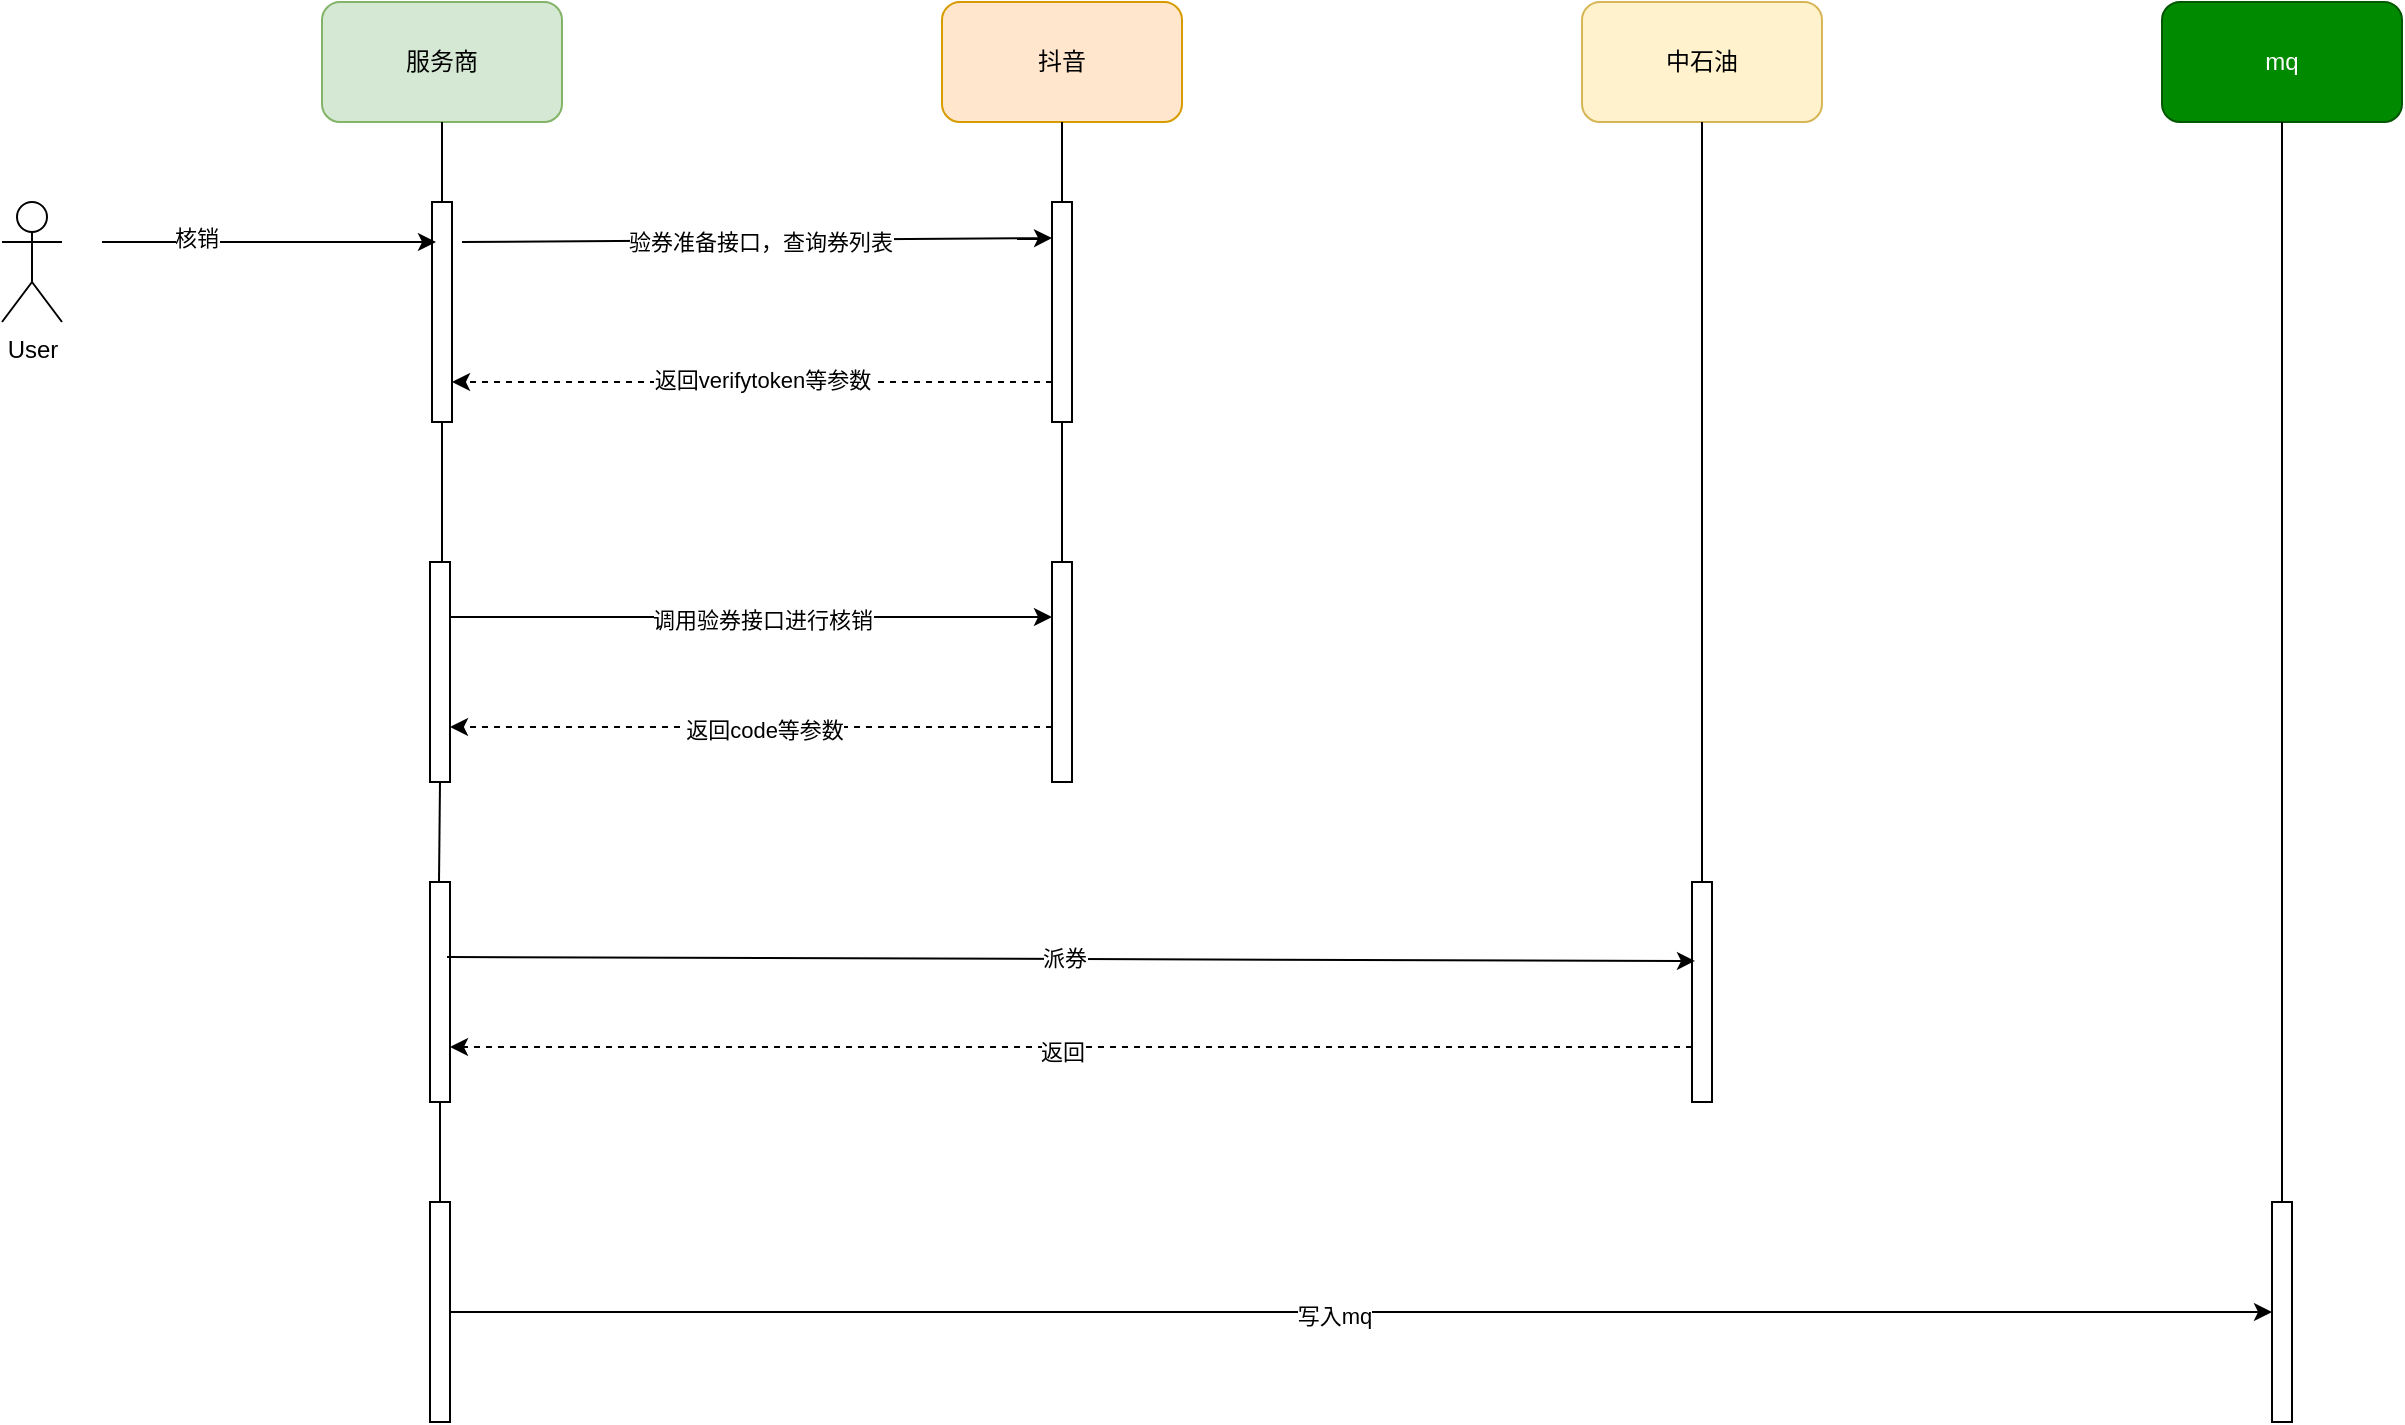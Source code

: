 <mxfile version="24.3.1" type="github">
  <diagram name="第 1 页" id="pve0NRQpCfyvnFZcZqz9">
    <mxGraphModel dx="1420" dy="705" grid="1" gridSize="10" guides="1" tooltips="1" connect="1" arrows="1" fold="1" page="1" pageScale="1" pageWidth="827" pageHeight="1169" background="none" math="0" shadow="0">
      <root>
        <mxCell id="0" />
        <mxCell id="1" parent="0" />
        <mxCell id="o8nqJPVt-zvEMNnkmq4Q-1" value="服务商" style="rounded=1;whiteSpace=wrap;html=1;fillColor=#d5e8d4;strokeColor=#82b366;" parent="1" vertex="1">
          <mxGeometry x="310" width="120" height="60" as="geometry" />
        </mxCell>
        <mxCell id="o8nqJPVt-zvEMNnkmq4Q-2" value="User&lt;div&gt;&lt;br&gt;&lt;/div&gt;" style="shape=umlActor;verticalLabelPosition=bottom;verticalAlign=top;html=1;outlineConnect=0;" parent="1" vertex="1">
          <mxGeometry x="150" y="100" width="30" height="60" as="geometry" />
        </mxCell>
        <mxCell id="o8nqJPVt-zvEMNnkmq4Q-5" value="抖音" style="rounded=1;whiteSpace=wrap;html=1;fillColor=#ffe6cc;strokeColor=#d79b00;" parent="1" vertex="1">
          <mxGeometry x="620" width="120" height="60" as="geometry" />
        </mxCell>
        <mxCell id="o8nqJPVt-zvEMNnkmq4Q-9" value="" style="rounded=0;whiteSpace=wrap;html=1;direction=south;" parent="1" vertex="1">
          <mxGeometry x="365" y="100" width="10" height="110" as="geometry" />
        </mxCell>
        <mxCell id="o8nqJPVt-zvEMNnkmq4Q-11" value="" style="endArrow=none;html=1;rounded=0;entryX=0.5;entryY=1;entryDx=0;entryDy=0;exitX=0;exitY=0.5;exitDx=0;exitDy=0;" parent="1" source="o8nqJPVt-zvEMNnkmq4Q-9" target="o8nqJPVt-zvEMNnkmq4Q-1" edge="1">
          <mxGeometry width="50" height="50" relative="1" as="geometry">
            <mxPoint x="450" y="140" as="sourcePoint" />
            <mxPoint x="500" y="90" as="targetPoint" />
          </mxGeometry>
        </mxCell>
        <mxCell id="o8nqJPVt-zvEMNnkmq4Q-12" value="" style="endArrow=classic;html=1;rounded=0;entryX=0.182;entryY=0.8;entryDx=0;entryDy=0;entryPerimeter=0;" parent="1" target="o8nqJPVt-zvEMNnkmq4Q-9" edge="1">
          <mxGeometry width="50" height="50" relative="1" as="geometry">
            <mxPoint x="200" y="120" as="sourcePoint" />
            <mxPoint x="360" y="120" as="targetPoint" />
          </mxGeometry>
        </mxCell>
        <mxCell id="o8nqJPVt-zvEMNnkmq4Q-14" value="核销" style="edgeLabel;html=1;align=center;verticalAlign=middle;resizable=0;points=[];" parent="o8nqJPVt-zvEMNnkmq4Q-12" vertex="1" connectable="0">
          <mxGeometry x="-0.438" y="2" relative="1" as="geometry">
            <mxPoint as="offset" />
          </mxGeometry>
        </mxCell>
        <mxCell id="o8nqJPVt-zvEMNnkmq4Q-19" value="" style="endArrow=classic;html=1;rounded=0;exitX=0.182;exitY=-0.5;exitDx=0;exitDy=0;exitPerimeter=0;entryX=0.164;entryY=1;entryDx=0;entryDy=0;entryPerimeter=0;" parent="1" source="o8nqJPVt-zvEMNnkmq4Q-9" target="o8nqJPVt-zvEMNnkmq4Q-22" edge="1">
          <mxGeometry width="50" height="50" relative="1" as="geometry">
            <mxPoint x="450" y="140" as="sourcePoint" />
            <mxPoint x="654" y="118.37" as="targetPoint" />
          </mxGeometry>
        </mxCell>
        <mxCell id="o8nqJPVt-zvEMNnkmq4Q-20" value="验券准备接口，查询券列表" style="edgeLabel;html=1;align=center;verticalAlign=middle;resizable=0;points=[];" parent="o8nqJPVt-zvEMNnkmq4Q-19" vertex="1" connectable="0">
          <mxGeometry x="-0.633" relative="1" as="geometry">
            <mxPoint x="95" as="offset" />
          </mxGeometry>
        </mxCell>
        <mxCell id="nJhTN-xELW21ojM_PChQ-7" value="" style="edgeStyle=orthogonalEdgeStyle;rounded=0;orthogonalLoop=1;jettySize=auto;html=1;strokeColor=default;strokeWidth=1;endArrow=none;endFill=0;" parent="1" source="o8nqJPVt-zvEMNnkmq4Q-22" target="nJhTN-xELW21ojM_PChQ-2" edge="1">
          <mxGeometry relative="1" as="geometry" />
        </mxCell>
        <mxCell id="nJhTN-xELW21ojM_PChQ-9" style="edgeStyle=orthogonalEdgeStyle;rounded=0;orthogonalLoop=1;jettySize=auto;html=1;entryX=0.5;entryY=0;entryDx=0;entryDy=0;dashed=1;" parent="1" edge="1">
          <mxGeometry relative="1" as="geometry">
            <mxPoint x="675" y="190" as="sourcePoint" />
            <mxPoint x="375" y="190" as="targetPoint" />
          </mxGeometry>
        </mxCell>
        <mxCell id="nJhTN-xELW21ojM_PChQ-10" value="返回verifytoken等参数" style="edgeLabel;html=1;align=center;verticalAlign=middle;resizable=0;points=[];" parent="nJhTN-xELW21ojM_PChQ-9" vertex="1" connectable="0">
          <mxGeometry x="0.263" y="-1" relative="1" as="geometry">
            <mxPoint x="44" as="offset" />
          </mxGeometry>
        </mxCell>
        <mxCell id="o8nqJPVt-zvEMNnkmq4Q-22" value="" style="rounded=0;whiteSpace=wrap;html=1;direction=south;" parent="1" vertex="1">
          <mxGeometry x="675" y="100" width="10" height="110" as="geometry" />
        </mxCell>
        <mxCell id="nJhTN-xELW21ojM_PChQ-1" value="" style="rounded=0;whiteSpace=wrap;html=1;direction=south;" parent="1" vertex="1">
          <mxGeometry x="364" y="280" width="10" height="110" as="geometry" />
        </mxCell>
        <mxCell id="nJhTN-xELW21ojM_PChQ-2" value="" style="rounded=0;whiteSpace=wrap;html=1;direction=south;" parent="1" vertex="1">
          <mxGeometry x="675" y="280" width="10" height="110" as="geometry" />
        </mxCell>
        <mxCell id="nJhTN-xELW21ojM_PChQ-5" value="" style="endArrow=none;html=1;rounded=0;" parent="1" edge="1">
          <mxGeometry width="50" height="50" relative="1" as="geometry">
            <mxPoint x="370" y="280" as="sourcePoint" />
            <mxPoint x="370" y="210" as="targetPoint" />
          </mxGeometry>
        </mxCell>
        <mxCell id="nJhTN-xELW21ojM_PChQ-20" value="" style="endArrow=classic;html=1;rounded=0;exitX=0.25;exitY=0;exitDx=0;exitDy=0;entryX=0.25;entryY=1;entryDx=0;entryDy=0;" parent="1" source="nJhTN-xELW21ojM_PChQ-1" target="nJhTN-xELW21ojM_PChQ-2" edge="1">
          <mxGeometry width="50" height="50" relative="1" as="geometry">
            <mxPoint x="400" y="250" as="sourcePoint" />
            <mxPoint x="670" y="308" as="targetPoint" />
          </mxGeometry>
        </mxCell>
        <mxCell id="nJhTN-xELW21ojM_PChQ-21" value="调用验券接口进行核销" style="edgeLabel;html=1;align=center;verticalAlign=middle;resizable=0;points=[];" parent="nJhTN-xELW21ojM_PChQ-20" vertex="1" connectable="0">
          <mxGeometry x="0.032" relative="1" as="geometry">
            <mxPoint y="1" as="offset" />
          </mxGeometry>
        </mxCell>
        <mxCell id="nJhTN-xELW21ojM_PChQ-23" value="" style="endArrow=classic;html=1;rounded=0;entryX=0.75;entryY=0;entryDx=0;entryDy=0;exitX=0.75;exitY=1;exitDx=0;exitDy=0;dashed=1;" parent="1" source="nJhTN-xELW21ojM_PChQ-2" target="nJhTN-xELW21ojM_PChQ-1" edge="1">
          <mxGeometry width="50" height="50" relative="1" as="geometry">
            <mxPoint x="400" y="250" as="sourcePoint" />
            <mxPoint x="450" y="200" as="targetPoint" />
          </mxGeometry>
        </mxCell>
        <mxCell id="nJhTN-xELW21ojM_PChQ-24" value="返回code等参数" style="edgeLabel;html=1;align=center;verticalAlign=middle;resizable=0;points=[];" parent="nJhTN-xELW21ojM_PChQ-23" vertex="1" connectable="0">
          <mxGeometry x="0.193" y="1" relative="1" as="geometry">
            <mxPoint x="35" as="offset" />
          </mxGeometry>
        </mxCell>
        <mxCell id="nJhTN-xELW21ojM_PChQ-25" value="中石油" style="rounded=1;whiteSpace=wrap;html=1;fillColor=#fff2cc;strokeColor=#d6b656;" parent="1" vertex="1">
          <mxGeometry x="940" width="120" height="60" as="geometry" />
        </mxCell>
        <mxCell id="nJhTN-xELW21ojM_PChQ-26" value="" style="rounded=0;whiteSpace=wrap;html=1;direction=south;" parent="1" vertex="1">
          <mxGeometry x="364" y="440" width="10" height="110" as="geometry" />
        </mxCell>
        <mxCell id="nJhTN-xELW21ojM_PChQ-27" value="" style="endArrow=none;html=1;rounded=0;" parent="1" edge="1">
          <mxGeometry width="50" height="50" relative="1" as="geometry">
            <mxPoint x="368.5" y="440" as="sourcePoint" />
            <mxPoint x="369" y="390" as="targetPoint" />
          </mxGeometry>
        </mxCell>
        <mxCell id="nJhTN-xELW21ojM_PChQ-28" value="" style="rounded=0;whiteSpace=wrap;html=1;direction=south;" parent="1" vertex="1">
          <mxGeometry x="995" y="440" width="10" height="110" as="geometry" />
        </mxCell>
        <mxCell id="nJhTN-xELW21ojM_PChQ-29" value="" style="edgeStyle=orthogonalEdgeStyle;rounded=0;orthogonalLoop=1;jettySize=auto;html=1;strokeColor=default;strokeWidth=1;endArrow=none;endFill=0;" parent="1" source="o8nqJPVt-zvEMNnkmq4Q-22" target="nJhTN-xELW21ojM_PChQ-2" edge="1">
          <mxGeometry relative="1" as="geometry">
            <mxPoint x="680" y="210" as="sourcePoint" />
            <mxPoint x="680" y="280" as="targetPoint" />
            <Array as="points">
              <mxPoint x="680" y="100" />
              <mxPoint x="680" y="100" />
            </Array>
          </mxGeometry>
        </mxCell>
        <mxCell id="nJhTN-xELW21ojM_PChQ-30" value="" style="edgeStyle=orthogonalEdgeStyle;rounded=0;orthogonalLoop=1;jettySize=auto;html=1;strokeColor=default;strokeWidth=1;endArrow=none;endFill=0;" parent="1" source="o8nqJPVt-zvEMNnkmq4Q-22" target="nJhTN-xELW21ojM_PChQ-2" edge="1">
          <mxGeometry relative="1" as="geometry">
            <mxPoint x="680" y="210" as="sourcePoint" />
            <mxPoint x="680" y="280" as="targetPoint" />
            <Array as="points">
              <mxPoint x="680" y="100" />
              <mxPoint x="680" y="100" />
            </Array>
          </mxGeometry>
        </mxCell>
        <mxCell id="nJhTN-xELW21ojM_PChQ-31" value="" style="edgeStyle=orthogonalEdgeStyle;rounded=0;orthogonalLoop=1;jettySize=auto;html=1;strokeColor=default;strokeWidth=1;endArrow=none;endFill=0;" parent="1" source="o8nqJPVt-zvEMNnkmq4Q-22" target="nJhTN-xELW21ojM_PChQ-2" edge="1">
          <mxGeometry relative="1" as="geometry">
            <mxPoint x="680" y="210" as="sourcePoint" />
            <mxPoint x="680" y="280" as="targetPoint" />
            <Array as="points">
              <mxPoint x="680" y="150" />
            </Array>
          </mxGeometry>
        </mxCell>
        <mxCell id="nJhTN-xELW21ojM_PChQ-32" value="" style="endArrow=none;html=1;rounded=0;entryX=0.5;entryY=1;entryDx=0;entryDy=0;exitX=0;exitY=0.5;exitDx=0;exitDy=0;" parent="1" source="o8nqJPVt-zvEMNnkmq4Q-22" target="o8nqJPVt-zvEMNnkmq4Q-5" edge="1">
          <mxGeometry width="50" height="50" relative="1" as="geometry">
            <mxPoint x="580" y="330" as="sourcePoint" />
            <mxPoint x="630" y="280" as="targetPoint" />
          </mxGeometry>
        </mxCell>
        <mxCell id="nJhTN-xELW21ojM_PChQ-33" value="" style="endArrow=none;html=1;rounded=0;entryX=0.5;entryY=1;entryDx=0;entryDy=0;exitX=0;exitY=0.5;exitDx=0;exitDy=0;" parent="1" source="nJhTN-xELW21ojM_PChQ-28" target="nJhTN-xELW21ojM_PChQ-25" edge="1">
          <mxGeometry width="50" height="50" relative="1" as="geometry">
            <mxPoint x="580" y="330" as="sourcePoint" />
            <mxPoint x="630" y="280" as="targetPoint" />
          </mxGeometry>
        </mxCell>
        <mxCell id="nJhTN-xELW21ojM_PChQ-34" value="" style="endArrow=classic;html=1;rounded=0;entryX=0.359;entryY=0.85;entryDx=0;entryDy=0;entryPerimeter=0;exitX=0.341;exitY=0.15;exitDx=0;exitDy=0;exitPerimeter=0;" parent="1" source="nJhTN-xELW21ojM_PChQ-26" target="nJhTN-xELW21ojM_PChQ-28" edge="1">
          <mxGeometry width="50" height="50" relative="1" as="geometry">
            <mxPoint x="580" y="330" as="sourcePoint" />
            <mxPoint x="630" y="280" as="targetPoint" />
          </mxGeometry>
        </mxCell>
        <mxCell id="nJhTN-xELW21ojM_PChQ-35" value="派券" style="edgeLabel;html=1;align=center;verticalAlign=middle;resizable=0;points=[];" parent="nJhTN-xELW21ojM_PChQ-34" vertex="1" connectable="0">
          <mxGeometry x="-0.179" y="1" relative="1" as="geometry">
            <mxPoint x="52" as="offset" />
          </mxGeometry>
        </mxCell>
        <mxCell id="nJhTN-xELW21ojM_PChQ-37" value="mq" style="rounded=1;whiteSpace=wrap;html=1;fillColor=#008a00;strokeColor=#005700;fontColor=#ffffff;" parent="1" vertex="1">
          <mxGeometry x="1230" width="120" height="60" as="geometry" />
        </mxCell>
        <mxCell id="g20JxxqgTZNWnrFlKe98-1" value="" style="endArrow=classic;html=1;rounded=0;entryX=0.75;entryY=0;entryDx=0;entryDy=0;exitX=0.75;exitY=1;exitDx=0;exitDy=0;dashed=1;" edge="1" parent="1" source="nJhTN-xELW21ojM_PChQ-28" target="nJhTN-xELW21ojM_PChQ-26">
          <mxGeometry width="50" height="50" relative="1" as="geometry">
            <mxPoint x="880" y="390" as="sourcePoint" />
            <mxPoint x="920" y="340" as="targetPoint" />
          </mxGeometry>
        </mxCell>
        <mxCell id="g20JxxqgTZNWnrFlKe98-2" value="返回" style="edgeLabel;html=1;align=center;verticalAlign=middle;resizable=0;points=[];" vertex="1" connectable="0" parent="g20JxxqgTZNWnrFlKe98-1">
          <mxGeometry x="0.158" y="2" relative="1" as="geometry">
            <mxPoint x="44" as="offset" />
          </mxGeometry>
        </mxCell>
        <mxCell id="g20JxxqgTZNWnrFlKe98-6" style="edgeStyle=orthogonalEdgeStyle;rounded=0;orthogonalLoop=1;jettySize=auto;html=1;entryX=0.5;entryY=1;entryDx=0;entryDy=0;" edge="1" parent="1" source="g20JxxqgTZNWnrFlKe98-3" target="g20JxxqgTZNWnrFlKe98-4">
          <mxGeometry relative="1" as="geometry" />
        </mxCell>
        <mxCell id="g20JxxqgTZNWnrFlKe98-7" value="写入mq" style="edgeLabel;html=1;align=center;verticalAlign=middle;resizable=0;points=[];" vertex="1" connectable="0" parent="g20JxxqgTZNWnrFlKe98-6">
          <mxGeometry x="-0.031" y="-2" relative="1" as="geometry">
            <mxPoint as="offset" />
          </mxGeometry>
        </mxCell>
        <mxCell id="g20JxxqgTZNWnrFlKe98-3" value="" style="rounded=0;whiteSpace=wrap;html=1;direction=south;" vertex="1" parent="1">
          <mxGeometry x="364" y="600" width="10" height="110" as="geometry" />
        </mxCell>
        <mxCell id="g20JxxqgTZNWnrFlKe98-4" value="" style="rounded=0;whiteSpace=wrap;html=1;direction=south;" vertex="1" parent="1">
          <mxGeometry x="1285" y="600" width="10" height="110" as="geometry" />
        </mxCell>
        <mxCell id="g20JxxqgTZNWnrFlKe98-5" value="" style="endArrow=none;html=1;rounded=0;entryX=0.5;entryY=1;entryDx=0;entryDy=0;exitX=0;exitY=0.5;exitDx=0;exitDy=0;" edge="1" parent="1" source="g20JxxqgTZNWnrFlKe98-4" target="nJhTN-xELW21ojM_PChQ-37">
          <mxGeometry width="50" height="50" relative="1" as="geometry">
            <mxPoint x="760" y="420" as="sourcePoint" />
            <mxPoint x="810" y="370" as="targetPoint" />
          </mxGeometry>
        </mxCell>
        <mxCell id="g20JxxqgTZNWnrFlKe98-8" value="" style="endArrow=none;html=1;rounded=0;exitX=1;exitY=0.5;exitDx=0;exitDy=0;entryX=0;entryY=0.5;entryDx=0;entryDy=0;" edge="1" parent="1" source="nJhTN-xELW21ojM_PChQ-26" target="g20JxxqgTZNWnrFlKe98-3">
          <mxGeometry width="50" height="50" relative="1" as="geometry">
            <mxPoint x="760" y="420" as="sourcePoint" />
            <mxPoint x="810" y="370" as="targetPoint" />
          </mxGeometry>
        </mxCell>
      </root>
    </mxGraphModel>
  </diagram>
</mxfile>
